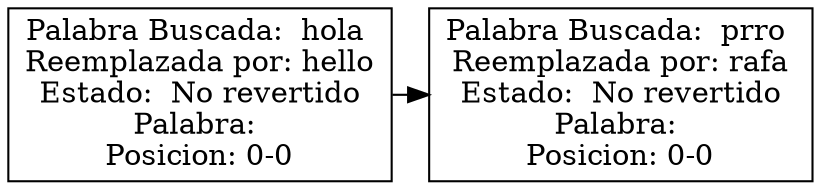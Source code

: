 digraph G {node[shape = box];
Nodo0 [label =  "Palabra Buscada:  hola 
Reemplazada por: hello
Estado:  No revertido
Palabra: 
Posicion: 0-0
"]Nodo1 [label =  "Palabra Buscada:  prro 
Reemplazada por: rafa
Estado:  No revertido
Palabra: 
Posicion: 0-0
"]Nodo0->Nodo1{rank=same; Nodo0;Nodo1;}}